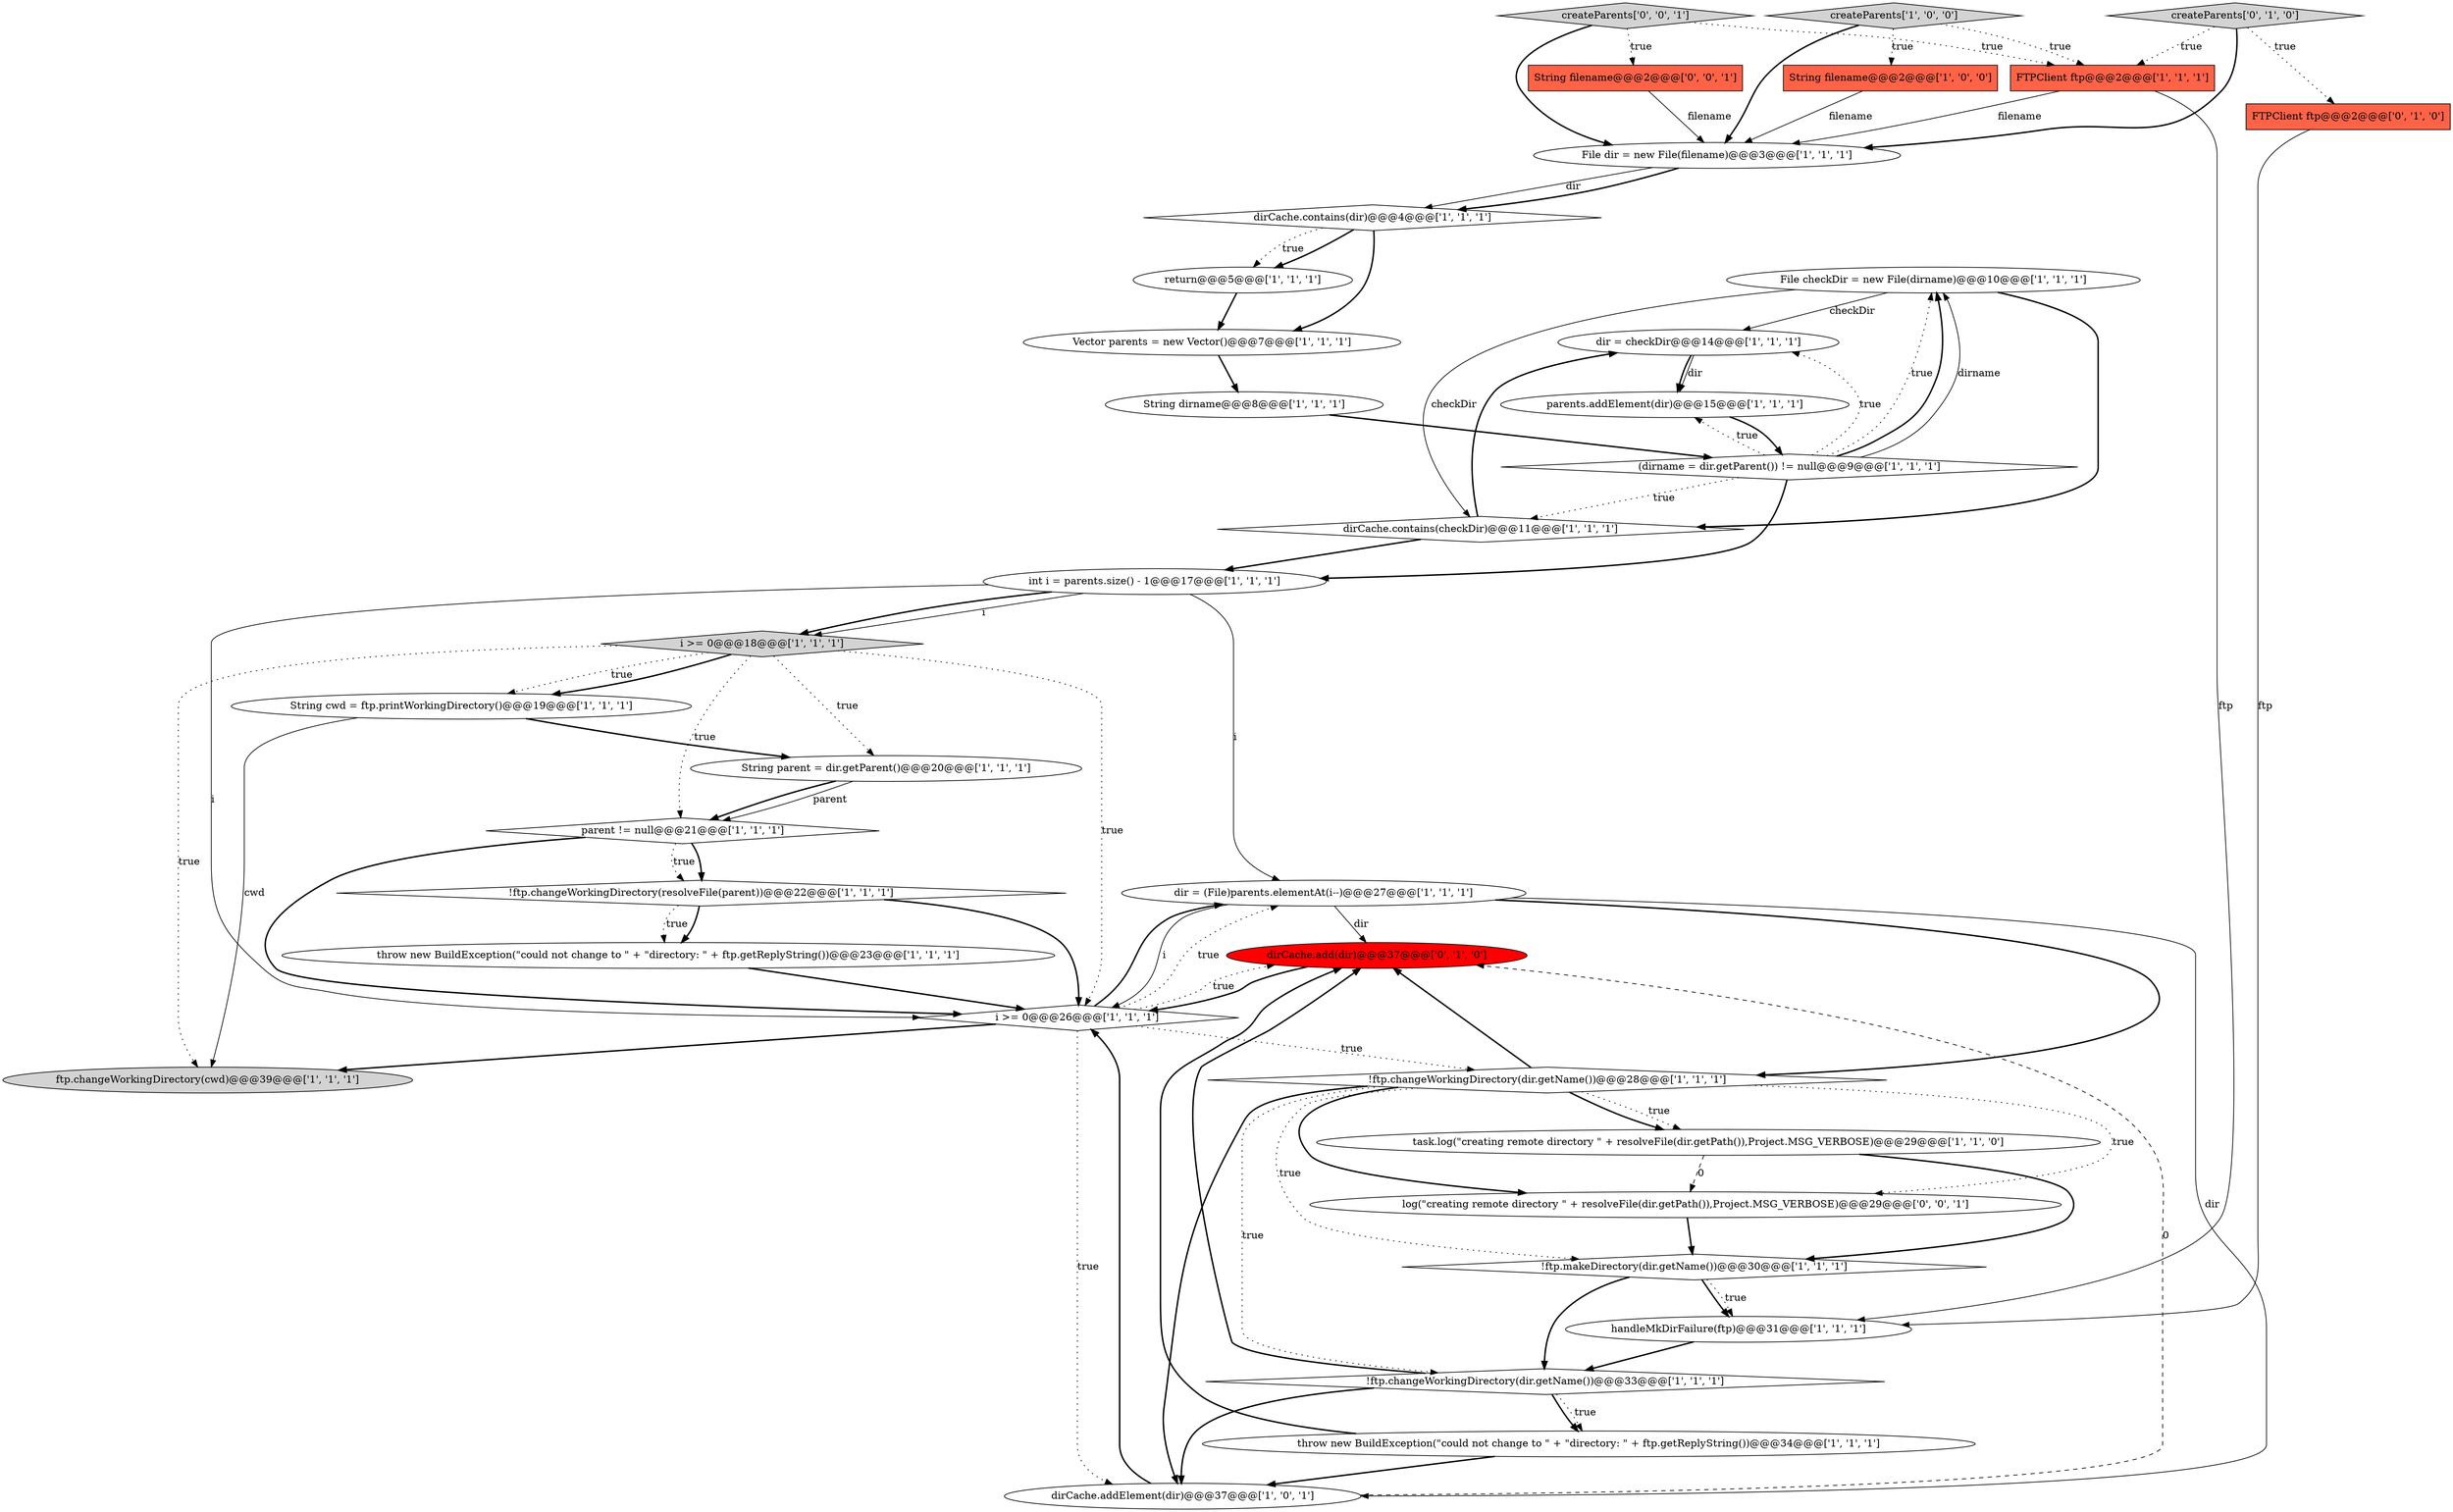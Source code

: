 digraph {
22 [style = filled, label = "File checkDir = new File(dirname)@@@10@@@['1', '1', '1']", fillcolor = white, shape = ellipse image = "AAA0AAABBB1BBB"];
8 [style = filled, label = "dir = checkDir@@@14@@@['1', '1', '1']", fillcolor = white, shape = ellipse image = "AAA0AAABBB1BBB"];
32 [style = filled, label = "dirCache.add(dir)@@@37@@@['0', '1', '0']", fillcolor = red, shape = ellipse image = "AAA1AAABBB2BBB"];
15 [style = filled, label = "parents.addElement(dir)@@@15@@@['1', '1', '1']", fillcolor = white, shape = ellipse image = "AAA0AAABBB1BBB"];
30 [style = filled, label = "FTPClient ftp@@@2@@@['0', '1', '0']", fillcolor = tomato, shape = box image = "AAA0AAABBB2BBB"];
2 [style = filled, label = "!ftp.changeWorkingDirectory(dir.getName())@@@33@@@['1', '1', '1']", fillcolor = white, shape = diamond image = "AAA0AAABBB1BBB"];
28 [style = filled, label = "throw new BuildException(\"could not change to \" + \"directory: \" + ftp.getReplyString())@@@34@@@['1', '1', '1']", fillcolor = white, shape = ellipse image = "AAA0AAABBB1BBB"];
10 [style = filled, label = "String filename@@@2@@@['1', '0', '0']", fillcolor = tomato, shape = box image = "AAA0AAABBB1BBB"];
18 [style = filled, label = "!ftp.changeWorkingDirectory(dir.getName())@@@28@@@['1', '1', '1']", fillcolor = white, shape = diamond image = "AAA0AAABBB1BBB"];
35 [style = filled, label = "log(\"creating remote directory \" + resolveFile(dir.getPath()),Project.MSG_VERBOSE)@@@29@@@['0', '0', '1']", fillcolor = white, shape = ellipse image = "AAA0AAABBB3BBB"];
20 [style = filled, label = "dirCache.contains(dir)@@@4@@@['1', '1', '1']", fillcolor = white, shape = diamond image = "AAA0AAABBB1BBB"];
4 [style = filled, label = "createParents['1', '0', '0']", fillcolor = lightgray, shape = diamond image = "AAA0AAABBB1BBB"];
14 [style = filled, label = "FTPClient ftp@@@2@@@['1', '1', '1']", fillcolor = tomato, shape = box image = "AAA0AAABBB1BBB"];
33 [style = filled, label = "createParents['0', '0', '1']", fillcolor = lightgray, shape = diamond image = "AAA0AAABBB3BBB"];
23 [style = filled, label = "dirCache.contains(checkDir)@@@11@@@['1', '1', '1']", fillcolor = white, shape = diamond image = "AAA0AAABBB1BBB"];
17 [style = filled, label = "!ftp.makeDirectory(dir.getName())@@@30@@@['1', '1', '1']", fillcolor = white, shape = diamond image = "AAA0AAABBB1BBB"];
7 [style = filled, label = "int i = parents.size() - 1@@@17@@@['1', '1', '1']", fillcolor = white, shape = ellipse image = "AAA0AAABBB1BBB"];
6 [style = filled, label = "Vector parents = new Vector()@@@7@@@['1', '1', '1']", fillcolor = white, shape = ellipse image = "AAA0AAABBB1BBB"];
29 [style = filled, label = "dir = (File)parents.elementAt(i--)@@@27@@@['1', '1', '1']", fillcolor = white, shape = ellipse image = "AAA0AAABBB1BBB"];
12 [style = filled, label = "handleMkDirFailure(ftp)@@@31@@@['1', '1', '1']", fillcolor = white, shape = ellipse image = "AAA0AAABBB1BBB"];
19 [style = filled, label = "!ftp.changeWorkingDirectory(resolveFile(parent))@@@22@@@['1', '1', '1']", fillcolor = white, shape = diamond image = "AAA0AAABBB1BBB"];
9 [style = filled, label = "i >= 0@@@26@@@['1', '1', '1']", fillcolor = white, shape = diamond image = "AAA0AAABBB1BBB"];
25 [style = filled, label = "return@@@5@@@['1', '1', '1']", fillcolor = white, shape = ellipse image = "AAA0AAABBB1BBB"];
24 [style = filled, label = "i >= 0@@@18@@@['1', '1', '1']", fillcolor = lightgray, shape = diamond image = "AAA0AAABBB1BBB"];
3 [style = filled, label = "dirCache.addElement(dir)@@@37@@@['1', '0', '1']", fillcolor = white, shape = ellipse image = "AAA0AAABBB1BBB"];
21 [style = filled, label = "(dirname = dir.getParent()) != null@@@9@@@['1', '1', '1']", fillcolor = white, shape = diamond image = "AAA0AAABBB1BBB"];
5 [style = filled, label = "String dirname@@@8@@@['1', '1', '1']", fillcolor = white, shape = ellipse image = "AAA0AAABBB1BBB"];
34 [style = filled, label = "String filename@@@2@@@['0', '0', '1']", fillcolor = tomato, shape = box image = "AAA0AAABBB3BBB"];
1 [style = filled, label = "String parent = dir.getParent()@@@20@@@['1', '1', '1']", fillcolor = white, shape = ellipse image = "AAA0AAABBB1BBB"];
27 [style = filled, label = "String cwd = ftp.printWorkingDirectory()@@@19@@@['1', '1', '1']", fillcolor = white, shape = ellipse image = "AAA0AAABBB1BBB"];
16 [style = filled, label = "parent != null@@@21@@@['1', '1', '1']", fillcolor = white, shape = diamond image = "AAA0AAABBB1BBB"];
0 [style = filled, label = "task.log(\"creating remote directory \" + resolveFile(dir.getPath()),Project.MSG_VERBOSE)@@@29@@@['1', '1', '0']", fillcolor = white, shape = ellipse image = "AAA0AAABBB1BBB"];
11 [style = filled, label = "ftp.changeWorkingDirectory(cwd)@@@39@@@['1', '1', '1']", fillcolor = lightgray, shape = ellipse image = "AAA0AAABBB1BBB"];
31 [style = filled, label = "createParents['0', '1', '0']", fillcolor = lightgray, shape = diamond image = "AAA0AAABBB2BBB"];
26 [style = filled, label = "throw new BuildException(\"could not change to \" + \"directory: \" + ftp.getReplyString())@@@23@@@['1', '1', '1']", fillcolor = white, shape = ellipse image = "AAA0AAABBB1BBB"];
13 [style = filled, label = "File dir = new File(filename)@@@3@@@['1', '1', '1']", fillcolor = white, shape = ellipse image = "AAA0AAABBB1BBB"];
18->3 [style = bold, label=""];
18->35 [style = dotted, label="true"];
9->11 [style = bold, label=""];
21->15 [style = dotted, label="true"];
15->21 [style = bold, label=""];
21->8 [style = dotted, label="true"];
29->9 [style = solid, label="i"];
26->9 [style = bold, label=""];
33->14 [style = dotted, label="true"];
24->27 [style = dotted, label="true"];
25->6 [style = bold, label=""];
14->13 [style = solid, label="filename"];
7->9 [style = solid, label="i"];
29->18 [style = bold, label=""];
12->2 [style = bold, label=""];
19->9 [style = bold, label=""];
21->23 [style = dotted, label="true"];
18->32 [style = bold, label=""];
18->35 [style = bold, label=""];
29->3 [style = solid, label="dir"];
28->3 [style = bold, label=""];
2->32 [style = bold, label=""];
9->29 [style = bold, label=""];
2->28 [style = bold, label=""];
24->27 [style = bold, label=""];
18->0 [style = bold, label=""];
16->9 [style = bold, label=""];
13->20 [style = solid, label="dir"];
9->32 [style = dotted, label="true"];
34->13 [style = solid, label="filename"];
29->32 [style = solid, label="dir"];
0->17 [style = bold, label=""];
27->11 [style = solid, label="cwd"];
21->22 [style = dotted, label="true"];
7->24 [style = solid, label="i"];
23->8 [style = bold, label=""];
16->19 [style = bold, label=""];
2->28 [style = dotted, label="true"];
7->29 [style = solid, label="i"];
20->25 [style = bold, label=""];
22->23 [style = bold, label=""];
33->13 [style = bold, label=""];
31->14 [style = dotted, label="true"];
5->21 [style = bold, label=""];
31->30 [style = dotted, label="true"];
7->24 [style = bold, label=""];
17->2 [style = bold, label=""];
21->22 [style = bold, label=""];
1->16 [style = bold, label=""];
19->26 [style = bold, label=""];
35->17 [style = bold, label=""];
21->7 [style = bold, label=""];
18->0 [style = dotted, label="true"];
23->7 [style = bold, label=""];
18->17 [style = dotted, label="true"];
3->32 [style = dashed, label="0"];
0->35 [style = dashed, label="0"];
9->3 [style = dotted, label="true"];
19->26 [style = dotted, label="true"];
20->25 [style = dotted, label="true"];
8->15 [style = bold, label=""];
14->12 [style = solid, label="ftp"];
4->10 [style = dotted, label="true"];
22->8 [style = solid, label="checkDir"];
2->3 [style = bold, label=""];
31->13 [style = bold, label=""];
4->13 [style = bold, label=""];
24->16 [style = dotted, label="true"];
28->32 [style = bold, label=""];
3->9 [style = bold, label=""];
24->11 [style = dotted, label="true"];
32->9 [style = bold, label=""];
6->5 [style = bold, label=""];
22->23 [style = solid, label="checkDir"];
17->12 [style = bold, label=""];
17->12 [style = dotted, label="true"];
8->15 [style = solid, label="dir"];
18->2 [style = dotted, label="true"];
16->19 [style = dotted, label="true"];
24->1 [style = dotted, label="true"];
9->29 [style = dotted, label="true"];
27->1 [style = bold, label=""];
33->34 [style = dotted, label="true"];
24->9 [style = dotted, label="true"];
21->22 [style = solid, label="dirname"];
20->6 [style = bold, label=""];
4->14 [style = dotted, label="true"];
10->13 [style = solid, label="filename"];
30->12 [style = solid, label="ftp"];
9->18 [style = dotted, label="true"];
1->16 [style = solid, label="parent"];
13->20 [style = bold, label=""];
}
